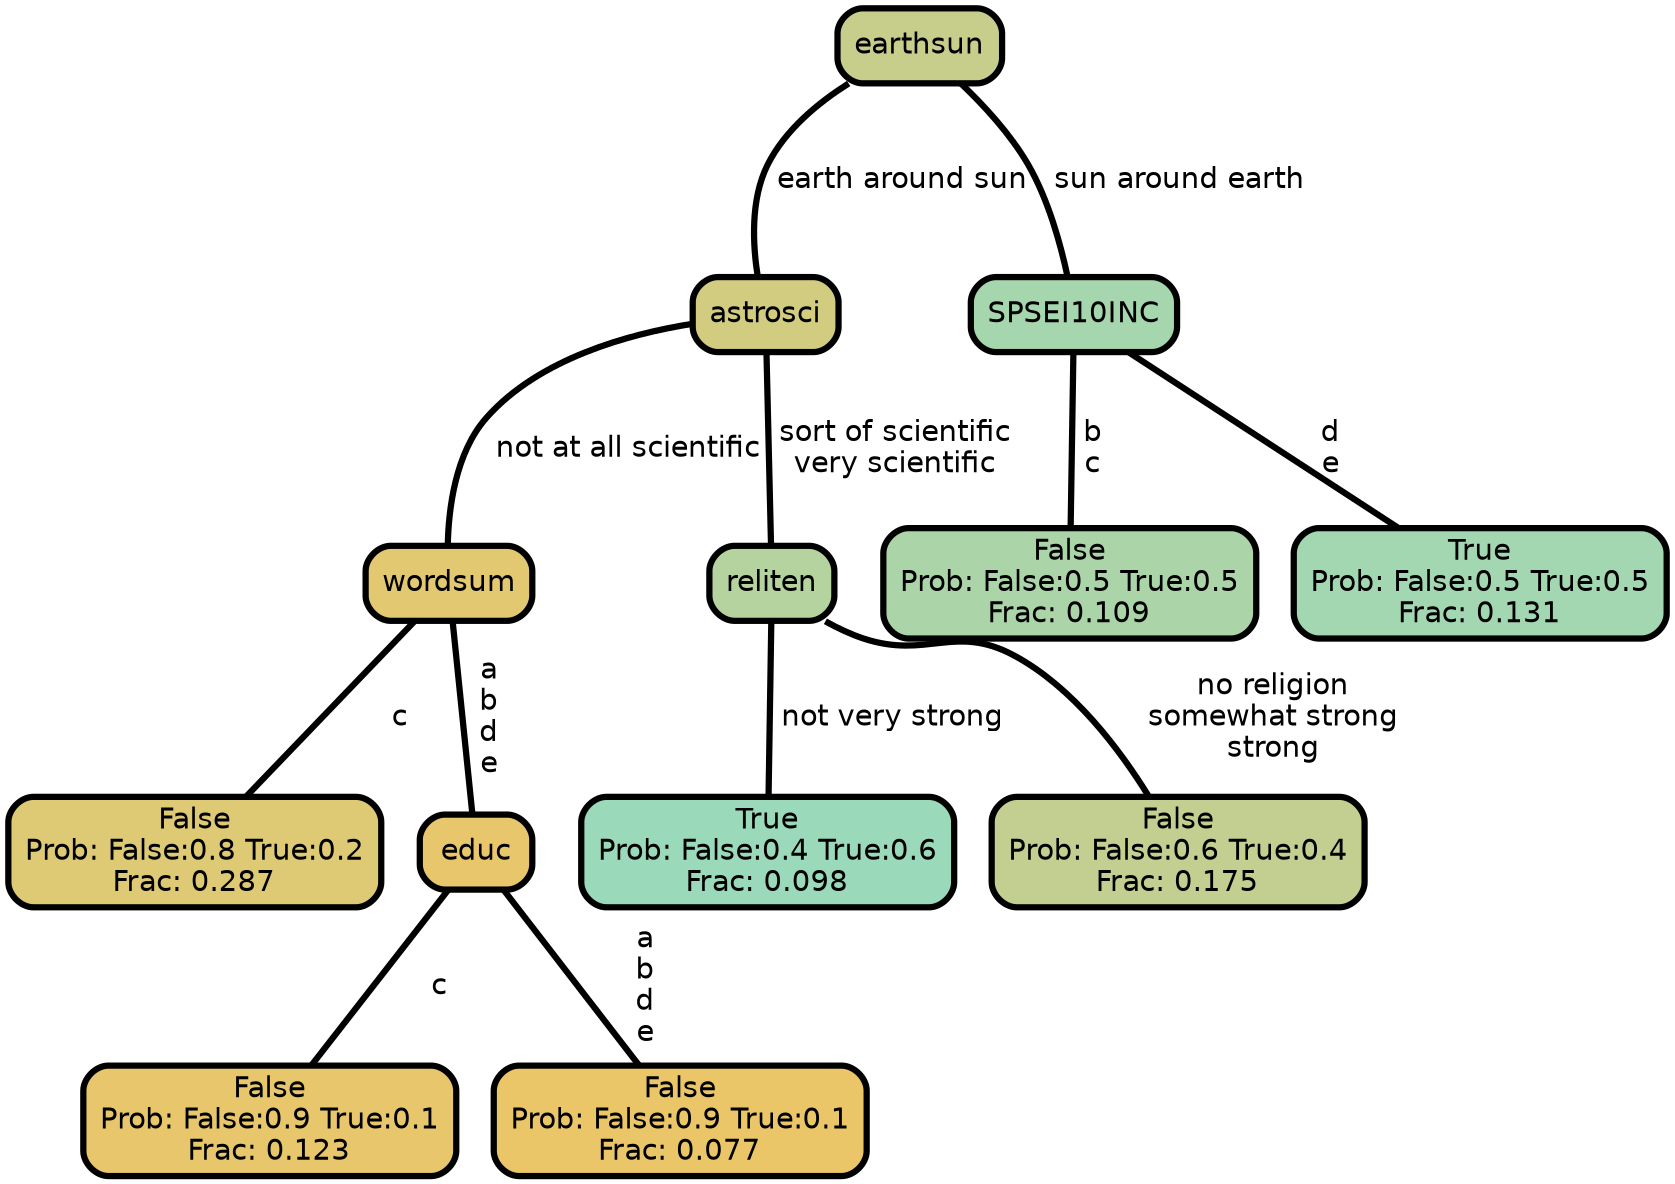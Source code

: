 graph Tree {
node [shape=box, style="filled, rounded",color="black",penwidth="3",fontcolor="black",                 fontname=helvetica] ;
graph [ranksep="0 equally", splines=straight,                 bgcolor=transparent, dpi=200] ;
edge [fontname=helvetica, color=black] ;
0 [label="False
Prob: False:0.8 True:0.2
Frac: 0.287", fillcolor="#dec975"] ;
1 [label="wordsum", fillcolor="#e2c871"] ;
2 [label="False
Prob: False:0.9 True:0.1
Frac: 0.123", fillcolor="#e7c66c"] ;
3 [label="educ", fillcolor="#e8c66b"] ;
4 [label="False
Prob: False:0.9 True:0.1
Frac: 0.077", fillcolor="#eac669"] ;
5 [label="astrosci", fillcolor="#d2cc81"] ;
6 [label="True
Prob: False:0.4 True:0.6
Frac: 0.098", fillcolor="#9ad9b9"] ;
7 [label="reliten", fillcolor="#b4d39f"] ;
8 [label="False
Prob: False:0.6 True:0.4
Frac: 0.175", fillcolor="#c3cf90"] ;
9 [label="earthsun", fillcolor="#c7ce8c"] ;
10 [label="False
Prob: False:0.5 True:0.5
Frac: 0.109", fillcolor="#abd5a8"] ;
11 [label="SPSEI10INC", fillcolor="#a6d6ad"] ;
12 [label="True
Prob: False:0.5 True:0.5
Frac: 0.131", fillcolor="#a3d7b1"] ;
1 -- 0 [label=" c",penwidth=3] ;
1 -- 3 [label=" a\n b\n d\n e",penwidth=3] ;
3 -- 2 [label=" c",penwidth=3] ;
3 -- 4 [label=" a\n b\n d\n e",penwidth=3] ;
5 -- 1 [label=" not at all scientific",penwidth=3] ;
5 -- 7 [label=" sort of scientific\n very scientific",penwidth=3] ;
7 -- 6 [label=" not very strong",penwidth=3] ;
7 -- 8 [label=" no religion\n somewhat strong\n strong",penwidth=3] ;
9 -- 5 [label=" earth around sun",penwidth=3] ;
9 -- 11 [label=" sun around earth",penwidth=3] ;
11 -- 10 [label=" b\n c",penwidth=3] ;
11 -- 12 [label=" d\n e",penwidth=3] ;
{rank = same;}}